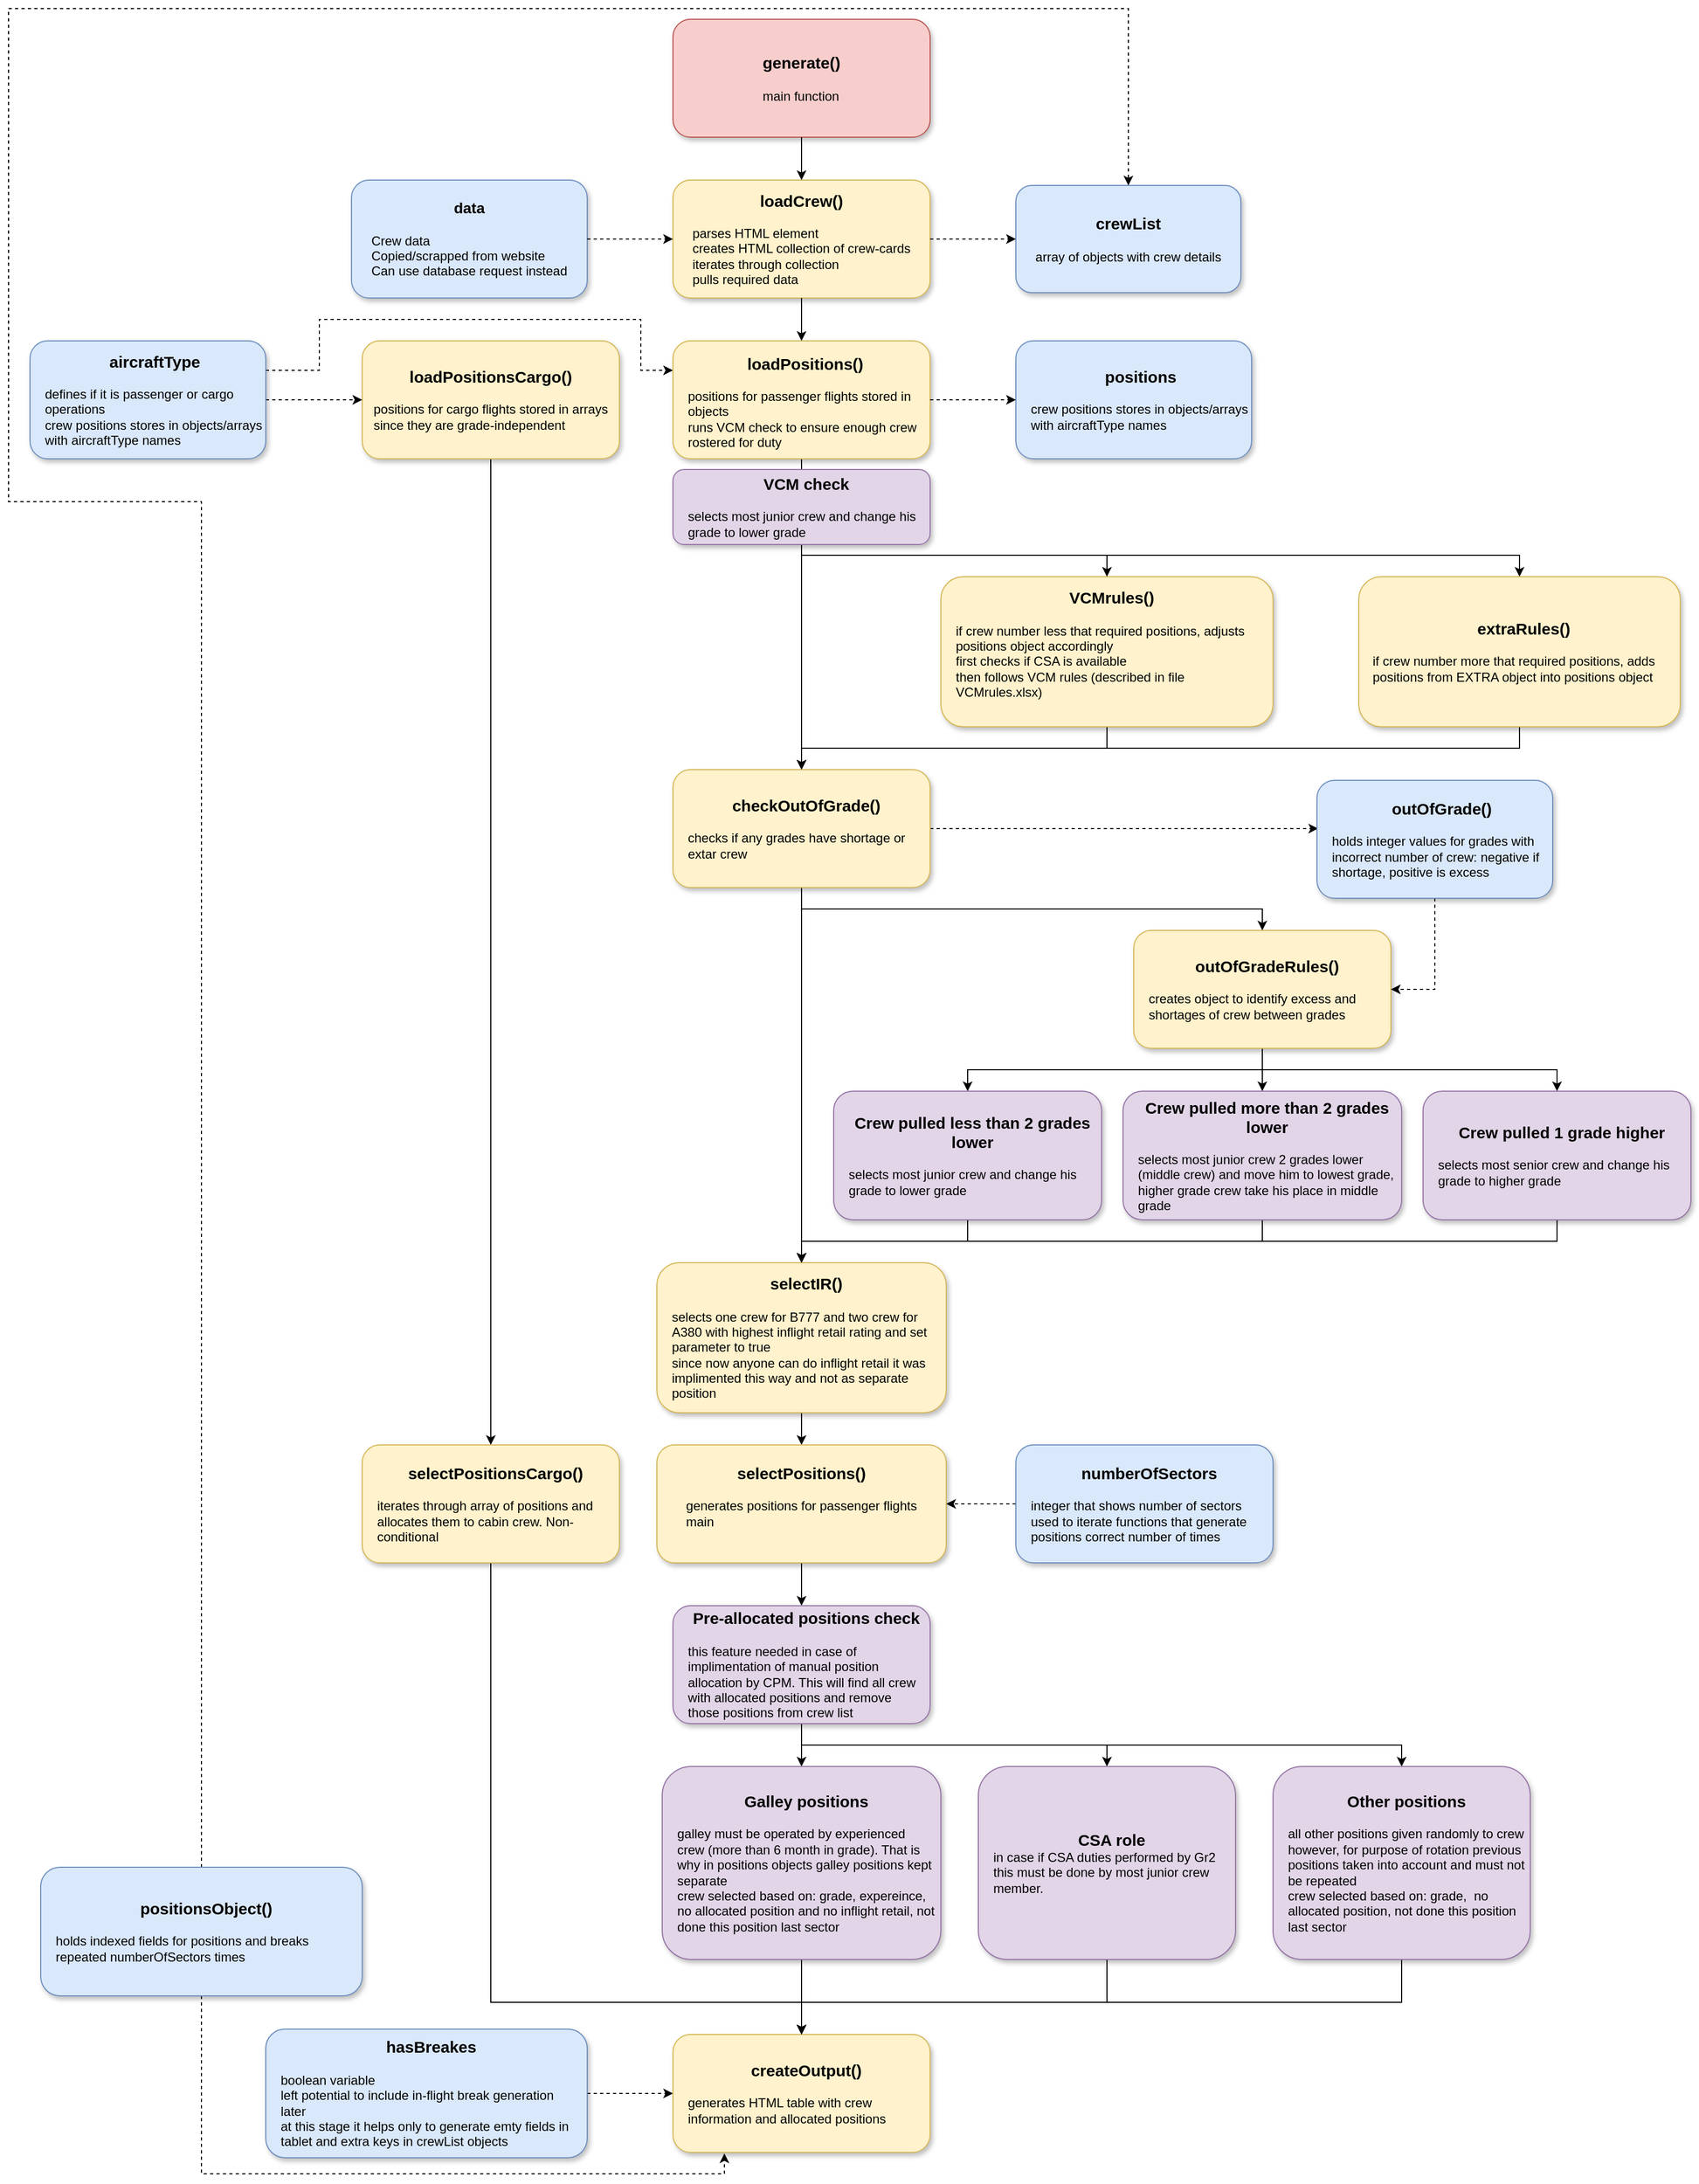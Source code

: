 <mxfile version="14.0.1" type="github">
  <diagram id="ETnIYjaObU7MtxRX93nT" name="Page-1">
    <mxGraphModel dx="3472" dy="1800" grid="1" gridSize="10" guides="1" tooltips="1" connect="1" arrows="1" fold="1" page="1" pageScale="1" pageWidth="827" pageHeight="1169" math="0" shadow="0">
      <root>
        <mxCell id="0" />
        <mxCell id="1" parent="0" />
        <mxCell id="ATyMse0KJxK7ReyLEJo9-71" style="edgeStyle=orthogonalEdgeStyle;rounded=0;orthogonalLoop=1;jettySize=auto;html=1;exitX=0;exitY=0.5;exitDx=0;exitDy=0;entryX=1;entryY=0.5;entryDx=0;entryDy=0;dashed=1;" parent="1" source="8xZN8IJkZUnHKY1eC42l-7" target="ATyMse0KJxK7ReyLEJo9-39" edge="1">
          <mxGeometry relative="1" as="geometry" />
        </mxCell>
        <mxCell id="8xZN8IJkZUnHKY1eC42l-7" value="&lt;font style=&quot;font-size: 15px&quot;&gt;&lt;b&gt;numberOfSectors&lt;/b&gt;&lt;/font&gt;&lt;br&gt;&lt;br&gt;&lt;div style=&quot;text-align: left&quot;&gt;&lt;span&gt;integer that shows number of sectors&lt;/span&gt;&lt;/div&gt;&lt;div style=&quot;text-align: left&quot;&gt;&lt;span&gt;used to iterate functions that generate positions correct number of times&lt;/span&gt;&lt;/div&gt;" style="rounded=1;whiteSpace=wrap;html=1;fillColor=#dae8fc;strokeColor=#6c8ebf;shadow=1;sketch=0;glass=0;spacingLeft=13;spacingRight=4;" parent="1" vertex="1">
          <mxGeometry x="960" y="1360" width="240" height="110" as="geometry" />
        </mxCell>
        <mxCell id="ATyMse0KJxK7ReyLEJo9-79" style="edgeStyle=orthogonalEdgeStyle;rounded=0;orthogonalLoop=1;jettySize=auto;html=1;exitX=1;exitY=0.5;exitDx=0;exitDy=0;entryX=0;entryY=0.5;entryDx=0;entryDy=0;dashed=1;" parent="1" source="8xZN8IJkZUnHKY1eC42l-8" target="ATyMse0KJxK7ReyLEJo9-6" edge="1">
          <mxGeometry relative="1" as="geometry" />
        </mxCell>
        <mxCell id="8xZN8IJkZUnHKY1eC42l-8" value="&lt;font style=&quot;font-size: 15px&quot;&gt;&lt;b&gt;hasBreakes&lt;/b&gt;&lt;/font&gt;&lt;br&gt;&lt;br&gt;&lt;div style=&quot;text-align: left&quot;&gt;&lt;span&gt;boolean variable&lt;/span&gt;&lt;/div&gt;&lt;div style=&quot;text-align: left&quot;&gt;&lt;span&gt;left potential to include in-flight break generation later&lt;/span&gt;&lt;/div&gt;&lt;div style=&quot;text-align: left&quot;&gt;&lt;span&gt;at this stage it helps only to generate emty fields in tablet and extra keys in crewList objects&lt;/span&gt;&lt;/div&gt;" style="rounded=1;whiteSpace=wrap;html=1;fillColor=#dae8fc;strokeColor=#6c8ebf;shadow=1;sketch=0;glass=0;spacingLeft=13;spacingRight=4;" parent="1" vertex="1">
          <mxGeometry x="260" y="1905" width="300" height="120" as="geometry" />
        </mxCell>
        <mxCell id="ATyMse0KJxK7ReyLEJo9-4" style="edgeStyle=orthogonalEdgeStyle;rounded=0;orthogonalLoop=1;jettySize=auto;html=1;exitX=0.5;exitY=1;exitDx=0;exitDy=0;entryX=0.5;entryY=0;entryDx=0;entryDy=0;" parent="1" source="ATyMse0KJxK7ReyLEJo9-1" target="ATyMse0KJxK7ReyLEJo9-2" edge="1">
          <mxGeometry relative="1" as="geometry">
            <Array as="points">
              <mxPoint x="470" y="1360" />
            </Array>
          </mxGeometry>
        </mxCell>
        <mxCell id="ATyMse0KJxK7ReyLEJo9-1" value="&lt;b&gt;&lt;font style=&quot;font-size: 15px&quot;&gt;loadPositionsCargo()&lt;/font&gt;&lt;/b&gt;&lt;br&gt;&lt;br&gt;&lt;div style=&quot;text-align: left&quot;&gt;positions for cargo flights stored in arrays&lt;/div&gt;&lt;div style=&quot;text-align: left&quot;&gt;since they are grade-independent&lt;/div&gt;" style="rounded=1;whiteSpace=wrap;html=1;fillColor=#fff2cc;strokeColor=#d6b656;shadow=1;sketch=0;glass=0;" parent="1" vertex="1">
          <mxGeometry x="350" y="330" width="240" height="110" as="geometry" />
        </mxCell>
        <mxCell id="ATyMse0KJxK7ReyLEJo9-78" style="edgeStyle=orthogonalEdgeStyle;rounded=0;orthogonalLoop=1;jettySize=auto;html=1;exitX=0.5;exitY=1;exitDx=0;exitDy=0;" parent="1" source="ATyMse0KJxK7ReyLEJo9-2" edge="1">
          <mxGeometry relative="1" as="geometry">
            <mxPoint x="760" y="1910" as="targetPoint" />
            <Array as="points">
              <mxPoint x="470" y="1880" />
              <mxPoint x="760" y="1880" />
            </Array>
          </mxGeometry>
        </mxCell>
        <mxCell id="ATyMse0KJxK7ReyLEJo9-2" value="&lt;b&gt;&lt;font style=&quot;font-size: 15px&quot;&gt;selectPositionsCargo()&lt;/font&gt;&lt;/b&gt;&lt;br&gt;&lt;br&gt;&lt;div style=&quot;text-align: left&quot;&gt;iterates through array of positions and allocates them to cabin crew. Non-conditional&lt;/div&gt;" style="rounded=1;whiteSpace=wrap;html=1;fillColor=#fff2cc;strokeColor=#d6b656;shadow=1;sketch=0;glass=0;spacingLeft=13;spacingRight=4;" parent="1" vertex="1">
          <mxGeometry x="350" y="1360" width="240" height="110" as="geometry" />
        </mxCell>
        <mxCell id="ATyMse0KJxK7ReyLEJo9-6" value="&lt;b&gt;&lt;font style=&quot;font-size: 15px&quot;&gt;createOutput()&lt;/font&gt;&lt;/b&gt;&lt;br&gt;&lt;br&gt;&lt;div style=&quot;text-align: left&quot;&gt;generates HTML table with crew information and allocated positions&lt;/div&gt;" style="rounded=1;whiteSpace=wrap;html=1;fillColor=#fff2cc;strokeColor=#d6b656;shadow=1;sketch=0;glass=0;spacingLeft=13;spacingRight=4;" parent="1" vertex="1">
          <mxGeometry x="640" y="1910" width="240" height="110" as="geometry" />
        </mxCell>
        <mxCell id="ATyMse0KJxK7ReyLEJo9-20" style="edgeStyle=orthogonalEdgeStyle;rounded=0;orthogonalLoop=1;jettySize=auto;html=1;exitX=0.5;exitY=1;exitDx=0;exitDy=0;entryX=0.5;entryY=0;entryDx=0;entryDy=0;" parent="1" source="ATyMse0KJxK7ReyLEJo9-8" target="ATyMse0KJxK7ReyLEJo9-18" edge="1">
          <mxGeometry relative="1" as="geometry" />
        </mxCell>
        <mxCell id="ATyMse0KJxK7ReyLEJo9-69" style="edgeStyle=orthogonalEdgeStyle;rounded=0;orthogonalLoop=1;jettySize=auto;html=1;exitX=0.5;exitY=1;exitDx=0;exitDy=0;" parent="1" source="ATyMse0KJxK7ReyLEJo9-17" target="ATyMse0KJxK7ReyLEJo9-18" edge="1">
          <mxGeometry relative="1" as="geometry" />
        </mxCell>
        <mxCell id="ATyMse0KJxK7ReyLEJo9-17" value="&lt;b&gt;&lt;font style=&quot;font-size: 15px&quot;&gt;VCMrules()&lt;/font&gt;&lt;/b&gt;&lt;br&gt;&lt;br&gt;&lt;div style=&quot;text-align: left&quot;&gt;if crew number less that required positions, adjusts positions object accordingly&lt;/div&gt;&lt;div style=&quot;text-align: left&quot;&gt;first checks if CSA is available&lt;/div&gt;&lt;div style=&quot;text-align: left&quot;&gt;then follows VCM rules (described in file VCMrules.xlsx)&lt;/div&gt;&lt;div style=&quot;text-align: left&quot;&gt;&lt;br&gt;&lt;/div&gt;" style="rounded=1;whiteSpace=wrap;html=1;fillColor=#fff2cc;strokeColor=#d6b656;shadow=1;sketch=0;glass=0;spacingLeft=13;spacingRight=4;" parent="1" vertex="1">
          <mxGeometry x="890" y="550" width="310" height="140" as="geometry" />
        </mxCell>
        <mxCell id="ATyMse0KJxK7ReyLEJo9-27" style="edgeStyle=orthogonalEdgeStyle;rounded=0;orthogonalLoop=1;jettySize=auto;html=1;exitX=0.5;exitY=1;exitDx=0;exitDy=0;entryX=0.5;entryY=0;entryDx=0;entryDy=0;" parent="1" source="ATyMse0KJxK7ReyLEJo9-18" target="ATyMse0KJxK7ReyLEJo9-26" edge="1">
          <mxGeometry relative="1" as="geometry" />
        </mxCell>
        <mxCell id="ATyMse0KJxK7ReyLEJo9-28" style="edgeStyle=orthogonalEdgeStyle;rounded=0;orthogonalLoop=1;jettySize=auto;html=1;exitX=0.5;exitY=1;exitDx=0;exitDy=0;entryX=0.5;entryY=0;entryDx=0;entryDy=0;" parent="1" source="ATyMse0KJxK7ReyLEJo9-18" target="ATyMse0KJxK7ReyLEJo9-25" edge="1">
          <mxGeometry relative="1" as="geometry" />
        </mxCell>
        <mxCell id="CFtd2jLp4fMCkzHYG15f-2" style="edgeStyle=orthogonalEdgeStyle;rounded=0;orthogonalLoop=1;jettySize=auto;html=1;exitX=1;exitY=0.5;exitDx=0;exitDy=0;entryX=0.005;entryY=0.409;entryDx=0;entryDy=0;entryPerimeter=0;dashed=1;" edge="1" parent="1" source="ATyMse0KJxK7ReyLEJo9-18" target="CFtd2jLp4fMCkzHYG15f-1">
          <mxGeometry relative="1" as="geometry" />
        </mxCell>
        <mxCell id="ATyMse0KJxK7ReyLEJo9-18" value="&lt;b&gt;&lt;font style=&quot;font-size: 15px&quot;&gt;checkOutOfGrade()&lt;/font&gt;&lt;/b&gt;&lt;br&gt;&lt;br&gt;&lt;div style=&quot;text-align: left&quot;&gt;checks if any grades have shortage or extar crew&lt;/div&gt;" style="rounded=1;whiteSpace=wrap;html=1;fillColor=#fff2cc;strokeColor=#d6b656;shadow=1;sketch=0;glass=0;spacingLeft=13;spacingRight=4;" parent="1" vertex="1">
          <mxGeometry x="640" y="730" width="240" height="110" as="geometry" />
        </mxCell>
        <mxCell id="ATyMse0KJxK7ReyLEJo9-70" style="edgeStyle=orthogonalEdgeStyle;rounded=0;orthogonalLoop=1;jettySize=auto;html=1;exitX=0.5;exitY=1;exitDx=0;exitDy=0;entryX=0.5;entryY=0;entryDx=0;entryDy=0;" parent="1" source="ATyMse0KJxK7ReyLEJo9-19" target="ATyMse0KJxK7ReyLEJo9-18" edge="1">
          <mxGeometry relative="1" as="geometry" />
        </mxCell>
        <mxCell id="ATyMse0KJxK7ReyLEJo9-19" value="&lt;b&gt;&lt;font style=&quot;font-size: 15px&quot;&gt;extraRules()&lt;/font&gt;&lt;/b&gt;&lt;br&gt;&lt;br&gt;&lt;div style=&quot;text-align: left&quot;&gt;if crew number more that required positions, adds positions from EXTRA object into positions object&lt;/div&gt;" style="rounded=1;whiteSpace=wrap;html=1;fillColor=#fff2cc;strokeColor=#d6b656;shadow=1;sketch=0;glass=0;spacingLeft=12;spacingRight=4;" parent="1" vertex="1">
          <mxGeometry x="1280" y="550" width="300" height="140" as="geometry" />
        </mxCell>
        <mxCell id="ATyMse0KJxK7ReyLEJo9-32" style="edgeStyle=orthogonalEdgeStyle;rounded=0;orthogonalLoop=1;jettySize=auto;html=1;exitX=0.5;exitY=1;exitDx=0;exitDy=0;entryX=0.5;entryY=0;entryDx=0;entryDy=0;" parent="1" source="ATyMse0KJxK7ReyLEJo9-25" target="ATyMse0KJxK7ReyLEJo9-30" edge="1">
          <mxGeometry relative="1" as="geometry" />
        </mxCell>
        <mxCell id="ATyMse0KJxK7ReyLEJo9-33" style="edgeStyle=orthogonalEdgeStyle;rounded=0;orthogonalLoop=1;jettySize=auto;html=1;exitX=0.5;exitY=1;exitDx=0;exitDy=0;entryX=0.5;entryY=0;entryDx=0;entryDy=0;" parent="1" source="ATyMse0KJxK7ReyLEJo9-25" target="ATyMse0KJxK7ReyLEJo9-29" edge="1">
          <mxGeometry relative="1" as="geometry" />
        </mxCell>
        <mxCell id="ATyMse0KJxK7ReyLEJo9-34" style="edgeStyle=orthogonalEdgeStyle;rounded=0;orthogonalLoop=1;jettySize=auto;html=1;exitX=0.5;exitY=1;exitDx=0;exitDy=0;entryX=0.5;entryY=0;entryDx=0;entryDy=0;" parent="1" source="ATyMse0KJxK7ReyLEJo9-25" target="ATyMse0KJxK7ReyLEJo9-31" edge="1">
          <mxGeometry relative="1" as="geometry" />
        </mxCell>
        <mxCell id="ATyMse0KJxK7ReyLEJo9-25" value="&lt;b&gt;&lt;font style=&quot;font-size: 15px&quot;&gt;outOfGradeRules()&lt;/font&gt;&lt;/b&gt;&lt;br&gt;&lt;br&gt;&lt;div style=&quot;text-align: left&quot;&gt;creates object to identify excess and shortages of crew between grades&lt;/div&gt;" style="rounded=1;whiteSpace=wrap;html=1;fillColor=#fff2cc;strokeColor=#d6b656;shadow=1;sketch=0;glass=0;spacingLeft=13;spacingRight=4;" parent="1" vertex="1">
          <mxGeometry x="1070" y="880" width="240" height="110" as="geometry" />
        </mxCell>
        <mxCell id="ATyMse0KJxK7ReyLEJo9-45" style="edgeStyle=orthogonalEdgeStyle;rounded=0;orthogonalLoop=1;jettySize=auto;html=1;exitX=0.5;exitY=1;exitDx=0;exitDy=0;entryX=0.5;entryY=0;entryDx=0;entryDy=0;" parent="1" source="ATyMse0KJxK7ReyLEJo9-26" target="ATyMse0KJxK7ReyLEJo9-39" edge="1">
          <mxGeometry relative="1" as="geometry" />
        </mxCell>
        <mxCell id="ATyMse0KJxK7ReyLEJo9-26" value="&lt;b&gt;&lt;font style=&quot;font-size: 15px&quot;&gt;selectIR()&lt;/font&gt;&lt;/b&gt;&lt;br&gt;&lt;br&gt;&lt;div style=&quot;text-align: left&quot;&gt;selects one crew for B777 and two crew for A380 with highest inflight retail rating and set parameter to true&amp;nbsp;&lt;/div&gt;&lt;div style=&quot;text-align: left&quot;&gt;since now anyone can do inflight retail it was implimented this way and not as separate position&lt;/div&gt;" style="rounded=1;whiteSpace=wrap;html=1;fillColor=#fff2cc;strokeColor=#d6b656;shadow=1;sketch=0;glass=0;spacingLeft=13;spacingRight=4;" parent="1" vertex="1">
          <mxGeometry x="625" y="1190" width="270" height="140" as="geometry" />
        </mxCell>
        <mxCell id="ATyMse0KJxK7ReyLEJo9-38" style="edgeStyle=orthogonalEdgeStyle;rounded=0;orthogonalLoop=1;jettySize=auto;html=1;exitX=0.5;exitY=1;exitDx=0;exitDy=0;entryX=0.5;entryY=0;entryDx=0;entryDy=0;" parent="1" source="ATyMse0KJxK7ReyLEJo9-29" target="ATyMse0KJxK7ReyLEJo9-26" edge="1">
          <mxGeometry relative="1" as="geometry" />
        </mxCell>
        <mxCell id="ATyMse0KJxK7ReyLEJo9-29" value="&lt;b style=&quot;font-size: 15px&quot;&gt;Crew pulled 1 grade higher&lt;/b&gt;&lt;br&gt;&lt;br&gt;&lt;div style=&quot;text-align: left&quot;&gt;selects most senior crew and change his grade to higher grade&lt;/div&gt;" style="rounded=1;whiteSpace=wrap;html=1;fillColor=#e1d5e7;strokeColor=#9673a6;shadow=1;sketch=0;glass=0;spacingLeft=13;spacingRight=4;" parent="1" vertex="1">
          <mxGeometry x="1340" y="1030" width="250" height="120" as="geometry" />
        </mxCell>
        <mxCell id="ATyMse0KJxK7ReyLEJo9-37" style="edgeStyle=orthogonalEdgeStyle;rounded=0;orthogonalLoop=1;jettySize=auto;html=1;exitX=0.5;exitY=1;exitDx=0;exitDy=0;entryX=0.5;entryY=0;entryDx=0;entryDy=0;" parent="1" source="ATyMse0KJxK7ReyLEJo9-30" target="ATyMse0KJxK7ReyLEJo9-26" edge="1">
          <mxGeometry relative="1" as="geometry" />
        </mxCell>
        <mxCell id="ATyMse0KJxK7ReyLEJo9-30" value="&lt;b style=&quot;font-size: 15px&quot;&gt;Crew pulled more than 2 grades lower&lt;/b&gt;&lt;br&gt;&lt;br&gt;&lt;div style=&quot;text-align: left&quot;&gt;selects most junior crew 2 grades lower (middle crew) and move him to lowest grade, higher grade crew take his place in middle grade&lt;/div&gt;" style="rounded=1;whiteSpace=wrap;html=1;fillColor=#e1d5e7;strokeColor=#9673a6;shadow=1;sketch=0;glass=0;spacingLeft=13;spacingRight=4;" parent="1" vertex="1">
          <mxGeometry x="1060" y="1030" width="260" height="120" as="geometry" />
        </mxCell>
        <mxCell id="ATyMse0KJxK7ReyLEJo9-35" style="edgeStyle=orthogonalEdgeStyle;rounded=0;orthogonalLoop=1;jettySize=auto;html=1;exitX=0.5;exitY=1;exitDx=0;exitDy=0;" parent="1" source="ATyMse0KJxK7ReyLEJo9-31" target="ATyMse0KJxK7ReyLEJo9-26" edge="1">
          <mxGeometry relative="1" as="geometry" />
        </mxCell>
        <mxCell id="ATyMse0KJxK7ReyLEJo9-31" value="&lt;span style=&quot;font-size: 15px&quot;&gt;&lt;b&gt;Crew pulled less than 2 grades lower&lt;/b&gt;&lt;/span&gt;&lt;br&gt;&lt;br&gt;&lt;div style=&quot;text-align: left&quot;&gt;selects most junior crew and change his grade to lower grade&lt;/div&gt;" style="rounded=1;whiteSpace=wrap;html=1;fillColor=#e1d5e7;strokeColor=#9673a6;shadow=1;sketch=0;glass=0;spacingLeft=13;spacingRight=4;" parent="1" vertex="1">
          <mxGeometry x="790" y="1030" width="250" height="120" as="geometry" />
        </mxCell>
        <mxCell id="ATyMse0KJxK7ReyLEJo9-46" style="edgeStyle=orthogonalEdgeStyle;rounded=0;orthogonalLoop=1;jettySize=auto;html=1;exitX=0.5;exitY=1;exitDx=0;exitDy=0;entryX=0.5;entryY=0;entryDx=0;entryDy=0;" parent="1" source="ATyMse0KJxK7ReyLEJo9-39" target="ATyMse0KJxK7ReyLEJo9-40" edge="1">
          <mxGeometry relative="1" as="geometry" />
        </mxCell>
        <mxCell id="ATyMse0KJxK7ReyLEJo9-39" value="&lt;b&gt;&lt;font style=&quot;font-size: 15px&quot;&gt;selectPositions()&lt;/font&gt;&lt;/b&gt;&lt;br&gt;&lt;br&gt;&lt;div style=&quot;text-align: left&quot;&gt;generates positions for passenger flights&lt;/div&gt;&lt;div style=&quot;text-align: left&quot;&gt;main&lt;/div&gt;&lt;div style=&quot;text-align: left&quot;&gt;&lt;br&gt;&lt;/div&gt;" style="rounded=1;whiteSpace=wrap;html=1;fillColor=#fff2cc;strokeColor=#d6b656;shadow=1;sketch=0;glass=0;" parent="1" vertex="1">
          <mxGeometry x="625" y="1360" width="270" height="110" as="geometry" />
        </mxCell>
        <mxCell id="ATyMse0KJxK7ReyLEJo9-48" style="edgeStyle=orthogonalEdgeStyle;rounded=0;orthogonalLoop=1;jettySize=auto;html=1;exitX=0.5;exitY=1;exitDx=0;exitDy=0;" parent="1" source="ATyMse0KJxK7ReyLEJo9-40" target="ATyMse0KJxK7ReyLEJo9-42" edge="1">
          <mxGeometry relative="1" as="geometry" />
        </mxCell>
        <mxCell id="ATyMse0KJxK7ReyLEJo9-49" style="edgeStyle=orthogonalEdgeStyle;rounded=0;orthogonalLoop=1;jettySize=auto;html=1;exitX=0.5;exitY=1;exitDx=0;exitDy=0;" parent="1" source="ATyMse0KJxK7ReyLEJo9-40" target="ATyMse0KJxK7ReyLEJo9-44" edge="1">
          <mxGeometry relative="1" as="geometry" />
        </mxCell>
        <mxCell id="ATyMse0KJxK7ReyLEJo9-50" style="edgeStyle=orthogonalEdgeStyle;rounded=0;orthogonalLoop=1;jettySize=auto;html=1;exitX=0.5;exitY=1;exitDx=0;exitDy=0;" parent="1" source="ATyMse0KJxK7ReyLEJo9-40" target="ATyMse0KJxK7ReyLEJo9-43" edge="1">
          <mxGeometry relative="1" as="geometry" />
        </mxCell>
        <mxCell id="ATyMse0KJxK7ReyLEJo9-40" value="&lt;span style=&quot;font-size: 15px&quot;&gt;&lt;b&gt;Pre-allocated positions check&lt;/b&gt;&lt;/span&gt;&lt;br&gt;&lt;br&gt;&lt;div style=&quot;text-align: left&quot;&gt;this feature needed in case of implimentation of manual position allocation by CPM. This will find all crew with allocated positions and remove those positions from crew list&lt;/div&gt;" style="rounded=1;whiteSpace=wrap;html=1;fillColor=#e1d5e7;strokeColor=#9673a6;shadow=1;sketch=0;glass=0;spacingLeft=13;spacingRight=4;" parent="1" vertex="1">
          <mxGeometry x="640" y="1510" width="240" height="110" as="geometry" />
        </mxCell>
        <mxCell id="ATyMse0KJxK7ReyLEJo9-77" style="edgeStyle=orthogonalEdgeStyle;rounded=0;orthogonalLoop=1;jettySize=auto;html=1;exitX=0.5;exitY=1;exitDx=0;exitDy=0;" parent="1" source="ATyMse0KJxK7ReyLEJo9-42" target="ATyMse0KJxK7ReyLEJo9-6" edge="1">
          <mxGeometry relative="1" as="geometry" />
        </mxCell>
        <mxCell id="ATyMse0KJxK7ReyLEJo9-42" value="&lt;span style=&quot;font-size: 15px&quot;&gt;&lt;b&gt;Galley positions&lt;/b&gt;&lt;/span&gt;&lt;br&gt;&lt;br&gt;&lt;div style=&quot;text-align: left&quot;&gt;galley must be operated by experienced crew (more than 6 month in grade). That is why in positions objects galley positions kept separate&lt;/div&gt;&lt;div style=&quot;text-align: left&quot;&gt;crew selected based on: grade, expereince, no allocated position and no inflight retail, not done this position last sector&lt;/div&gt;" style="rounded=1;whiteSpace=wrap;html=1;fillColor=#e1d5e7;strokeColor=#9673a6;shadow=1;sketch=0;glass=0;spacingLeft=13;spacingRight=4;" parent="1" vertex="1">
          <mxGeometry x="630" y="1660" width="260" height="180" as="geometry" />
        </mxCell>
        <mxCell id="ATyMse0KJxK7ReyLEJo9-73" style="edgeStyle=orthogonalEdgeStyle;rounded=0;orthogonalLoop=1;jettySize=auto;html=1;exitX=0.5;exitY=1;exitDx=0;exitDy=0;" parent="1" source="ATyMse0KJxK7ReyLEJo9-43" edge="1">
          <mxGeometry relative="1" as="geometry">
            <mxPoint x="760" y="1910" as="targetPoint" />
            <Array as="points">
              <mxPoint x="1045" y="1880" />
              <mxPoint x="760" y="1880" />
            </Array>
          </mxGeometry>
        </mxCell>
        <mxCell id="ATyMse0KJxK7ReyLEJo9-43" value="&lt;span style=&quot;font-size: 15px&quot;&gt;&lt;b&gt;CSA role&lt;/b&gt;&lt;/span&gt;&lt;br&gt;&lt;div style=&quot;text-align: left&quot;&gt;in case if CSA duties performed by Gr2 this must be done by most junior crew member.&amp;nbsp;&lt;/div&gt;" style="rounded=1;whiteSpace=wrap;html=1;fillColor=#e1d5e7;strokeColor=#9673a6;shadow=1;sketch=0;glass=0;spacingLeft=13;spacingRight=4;" parent="1" vertex="1">
          <mxGeometry x="925" y="1660" width="240" height="180" as="geometry" />
        </mxCell>
        <mxCell id="ATyMse0KJxK7ReyLEJo9-74" style="edgeStyle=orthogonalEdgeStyle;rounded=0;orthogonalLoop=1;jettySize=auto;html=1;exitX=0.5;exitY=1;exitDx=0;exitDy=0;" parent="1" source="ATyMse0KJxK7ReyLEJo9-44" edge="1">
          <mxGeometry relative="1" as="geometry">
            <mxPoint x="760" y="1910" as="targetPoint" />
            <Array as="points">
              <mxPoint x="1320" y="1880" />
              <mxPoint x="760" y="1880" />
            </Array>
          </mxGeometry>
        </mxCell>
        <mxCell id="ATyMse0KJxK7ReyLEJo9-44" value="&lt;span style=&quot;font-size: 15px&quot;&gt;&lt;b&gt;Other positions&lt;/b&gt;&lt;/span&gt;&lt;br&gt;&lt;br&gt;&lt;div style=&quot;text-align: left&quot;&gt;all other positions given randomly to crew&lt;/div&gt;&lt;div style=&quot;text-align: left&quot;&gt;however, for purpose of rotation previous positions taken into account and must not be repeated&lt;/div&gt;&lt;div style=&quot;text-align: left&quot;&gt;crew selected based on: grade,&amp;nbsp; no allocated position, not done this position last sector&lt;br&gt;&lt;/div&gt;" style="rounded=1;whiteSpace=wrap;html=1;fillColor=#e1d5e7;strokeColor=#9673a6;shadow=1;sketch=0;glass=0;spacingLeft=13;spacingRight=4;" parent="1" vertex="1">
          <mxGeometry x="1200" y="1660" width="240" height="180" as="geometry" />
        </mxCell>
        <mxCell id="R6uW-cTtfw_yqcMVj63M-1" value="&lt;b&gt;&lt;font style=&quot;font-size: 14px&quot;&gt;data&lt;/font&gt;&lt;/b&gt;&lt;br&gt;&lt;br&gt;&lt;div style=&quot;text-align: left&quot;&gt;&lt;span&gt;Crew data&lt;/span&gt;&lt;/div&gt;&lt;div style=&quot;text-align: left&quot;&gt;&lt;span&gt;Copied/scrapped from website&lt;/span&gt;&lt;/div&gt;&lt;div style=&quot;text-align: left&quot;&gt;&lt;span&gt;Can use database request instead&lt;/span&gt;&lt;/div&gt;" style="rounded=1;whiteSpace=wrap;html=1;fillColor=#dae8fc;strokeColor=#6c8ebf;shadow=1;sketch=0;glass=0;" parent="1" vertex="1">
          <mxGeometry x="340" y="180" width="220" height="110" as="geometry" />
        </mxCell>
        <mxCell id="8xZN8IJkZUnHKY1eC42l-4" value="&lt;b&gt;&lt;font style=&quot;font-size: 15px&quot;&gt;loadCrew()&lt;/font&gt;&lt;/b&gt;&lt;br&gt;&lt;br&gt;&lt;div style=&quot;text-align: left&quot;&gt;&lt;span&gt;parses HTML element&lt;/span&gt;&lt;/div&gt;&lt;span&gt;&lt;div style=&quot;text-align: left&quot;&gt;&lt;span&gt;creates HTML collection of crew-cards&lt;/span&gt;&lt;/div&gt;&lt;/span&gt;&lt;span&gt;&lt;div style=&quot;text-align: left&quot;&gt;&lt;span&gt;iterates through collection&lt;/span&gt;&lt;/div&gt;&lt;/span&gt;&lt;div style=&quot;text-align: left&quot;&gt;&lt;span&gt;pulls required data&lt;/span&gt;&lt;/div&gt;" style="rounded=1;whiteSpace=wrap;html=1;fillColor=#fff2cc;strokeColor=#d6b656;shadow=1;sketch=0;glass=0;" parent="1" vertex="1">
          <mxGeometry x="640" y="180" width="240" height="110" as="geometry" />
        </mxCell>
        <mxCell id="8xZN8IJkZUnHKY1eC42l-5" value="&lt;font style=&quot;font-size: 15px&quot;&gt;&lt;b&gt;crewList&lt;/b&gt;&lt;/font&gt;&lt;br&gt;&lt;br&gt;array of objects with crew details" style="rounded=1;whiteSpace=wrap;html=1;fillColor=#dae8fc;strokeColor=#6c8ebf;shadow=1;sketch=0;glass=0;" parent="1" vertex="1">
          <mxGeometry x="960" y="185" width="210" height="100" as="geometry" />
        </mxCell>
        <mxCell id="ATyMse0KJxK7ReyLEJo9-61" style="edgeStyle=orthogonalEdgeStyle;rounded=0;orthogonalLoop=1;jettySize=auto;html=1;exitX=1;exitY=0.5;exitDx=0;exitDy=0;entryX=0;entryY=0.5;entryDx=0;entryDy=0;dashed=1;" parent="1" source="8xZN8IJkZUnHKY1eC42l-6" target="ATyMse0KJxK7ReyLEJo9-1" edge="1">
          <mxGeometry relative="1" as="geometry" />
        </mxCell>
        <mxCell id="ATyMse0KJxK7ReyLEJo9-63" style="edgeStyle=orthogonalEdgeStyle;rounded=0;orthogonalLoop=1;jettySize=auto;html=1;exitX=1;exitY=0.25;exitDx=0;exitDy=0;entryX=0;entryY=0.25;entryDx=0;entryDy=0;dashed=1;" parent="1" source="8xZN8IJkZUnHKY1eC42l-6" target="ATyMse0KJxK7ReyLEJo9-8" edge="1">
          <mxGeometry relative="1" as="geometry">
            <Array as="points">
              <mxPoint x="310" y="358" />
              <mxPoint x="310" y="310" />
              <mxPoint x="610" y="310" />
              <mxPoint x="610" y="358" />
            </Array>
          </mxGeometry>
        </mxCell>
        <mxCell id="8xZN8IJkZUnHKY1eC42l-6" value="&lt;font style=&quot;font-size: 15px&quot;&gt;&lt;b&gt;aircraftType&lt;/b&gt;&lt;/font&gt;&lt;br&gt;&lt;br&gt;&lt;div style=&quot;text-align: left&quot;&gt;&lt;span&gt;defines if it is passenger or cargo operations&lt;/span&gt;&lt;/div&gt;&lt;div style=&quot;text-align: left&quot;&gt;&lt;span&gt;crew positions stores in objects/arrays with aircraftType names&lt;/span&gt;&lt;/div&gt;" style="rounded=1;whiteSpace=wrap;html=1;fillColor=#dae8fc;strokeColor=#6c8ebf;shadow=1;sketch=0;glass=0;spacingLeft=13;" parent="1" vertex="1">
          <mxGeometry x="40" y="330" width="220" height="110" as="geometry" />
        </mxCell>
        <mxCell id="8xZN8IJkZUnHKY1eC42l-9" value="&lt;b&gt;&lt;font style=&quot;font-size: 15px&quot;&gt;generate()&lt;/font&gt;&lt;/b&gt;&lt;br&gt;&lt;br&gt;&lt;div style=&quot;text-align: left&quot;&gt;main function&lt;/div&gt;" style="rounded=1;whiteSpace=wrap;html=1;fillColor=#f8cecc;strokeColor=#b85450;shadow=1;sketch=0;glass=0;" parent="1" vertex="1">
          <mxGeometry x="640" y="30" width="240" height="110" as="geometry" />
        </mxCell>
        <mxCell id="ATyMse0KJxK7ReyLEJo9-64" style="edgeStyle=orthogonalEdgeStyle;rounded=0;orthogonalLoop=1;jettySize=auto;html=1;exitX=0.5;exitY=1;exitDx=0;exitDy=0;" parent="1" source="ATyMse0KJxK7ReyLEJo9-8" target="ATyMse0KJxK7ReyLEJo9-17" edge="1">
          <mxGeometry relative="1" as="geometry">
            <Array as="points">
              <mxPoint x="760" y="530" />
              <mxPoint x="1045" y="530" />
            </Array>
          </mxGeometry>
        </mxCell>
        <mxCell id="ATyMse0KJxK7ReyLEJo9-65" style="edgeStyle=orthogonalEdgeStyle;rounded=0;orthogonalLoop=1;jettySize=auto;html=1;exitX=0.5;exitY=1;exitDx=0;exitDy=0;entryX=0.5;entryY=0;entryDx=0;entryDy=0;" parent="1" source="ATyMse0KJxK7ReyLEJo9-8" target="ATyMse0KJxK7ReyLEJo9-19" edge="1">
          <mxGeometry relative="1" as="geometry">
            <Array as="points">
              <mxPoint x="760" y="530" />
              <mxPoint x="1430" y="530" />
            </Array>
          </mxGeometry>
        </mxCell>
        <mxCell id="ATyMse0KJxK7ReyLEJo9-8" value="&lt;b&gt;&lt;font style=&quot;font-size: 15px&quot;&gt;loadPositions()&lt;/font&gt;&lt;/b&gt;&lt;br&gt;&lt;br&gt;&lt;div style=&quot;text-align: left&quot;&gt;positions for passenger flights stored in objects&lt;/div&gt;&lt;div style=&quot;text-align: left&quot;&gt;runs VCM check to ensure enough crew rostered for duty&lt;/div&gt;" style="rounded=1;html=1;fillColor=#fff2cc;strokeColor=#d6b656;shadow=1;sketch=0;glass=0;whiteSpace=wrap;spacingTop=3;spacingLeft=13;spacingRight=6;" parent="1" vertex="1">
          <mxGeometry x="640" y="330" width="240" height="110" as="geometry" />
        </mxCell>
        <mxCell id="ATyMse0KJxK7ReyLEJo9-41" value="&lt;span style=&quot;font-size: 15px&quot;&gt;&lt;b&gt;VCM check&lt;/b&gt;&lt;/span&gt;&lt;br&gt;&lt;br&gt;&lt;div style=&quot;text-align: left&quot;&gt;selects most junior crew and change his grade to lower grade&lt;/div&gt;" style="rounded=1;whiteSpace=wrap;html=1;fillColor=#e1d5e7;strokeColor=#9673a6;shadow=1;sketch=0;glass=0;spacingLeft=13;spacingRight=4;" parent="1" vertex="1">
          <mxGeometry x="640" y="450" width="240" height="70" as="geometry" />
        </mxCell>
        <mxCell id="ATyMse0KJxK7ReyLEJo9-58" value="&lt;font style=&quot;font-size: 15px&quot;&gt;&lt;b&gt;positions&lt;/b&gt;&lt;/font&gt;&lt;br&gt;&lt;br&gt;&lt;div style=&quot;text-align: left&quot;&gt;&lt;span&gt;crew positions stores in objects/arrays with aircraftType names&lt;/span&gt;&lt;br&gt;&lt;/div&gt;" style="rounded=1;whiteSpace=wrap;html=1;fillColor=#dae8fc;strokeColor=#6c8ebf;shadow=1;sketch=0;glass=0;spacingLeft=13;" parent="1" vertex="1">
          <mxGeometry x="960" y="330" width="220" height="110" as="geometry" />
        </mxCell>
        <mxCell id="ATyMse0KJxK7ReyLEJo9-55" style="edgeStyle=orthogonalEdgeStyle;rounded=0;orthogonalLoop=1;jettySize=auto;html=1;exitX=1;exitY=0.5;exitDx=0;exitDy=0;entryX=0;entryY=0.5;entryDx=0;entryDy=0;dashed=1;" parent="1" source="R6uW-cTtfw_yqcMVj63M-1" target="8xZN8IJkZUnHKY1eC42l-4" edge="1">
          <mxGeometry x="330" y="30" as="geometry" />
        </mxCell>
        <mxCell id="ATyMse0KJxK7ReyLEJo9-56" style="edgeStyle=orthogonalEdgeStyle;rounded=0;orthogonalLoop=1;jettySize=auto;html=1;exitX=1;exitY=0.5;exitDx=0;exitDy=0;entryX=0;entryY=0.5;entryDx=0;entryDy=0;dashed=1;" parent="1" source="8xZN8IJkZUnHKY1eC42l-4" target="8xZN8IJkZUnHKY1eC42l-5" edge="1">
          <mxGeometry x="330" y="30" as="geometry" />
        </mxCell>
        <mxCell id="ATyMse0KJxK7ReyLEJo9-13" style="edgeStyle=orthogonalEdgeStyle;rounded=0;orthogonalLoop=1;jettySize=auto;html=1;exitX=0.5;exitY=1;exitDx=0;exitDy=0;entryX=0.5;entryY=0;entryDx=0;entryDy=0;" parent="1" source="8xZN8IJkZUnHKY1eC42l-9" target="8xZN8IJkZUnHKY1eC42l-4" edge="1">
          <mxGeometry x="330" y="30" as="geometry" />
        </mxCell>
        <mxCell id="ATyMse0KJxK7ReyLEJo9-15" style="edgeStyle=orthogonalEdgeStyle;rounded=0;orthogonalLoop=1;jettySize=auto;html=1;exitX=0.5;exitY=1;exitDx=0;exitDy=0;" parent="1" source="8xZN8IJkZUnHKY1eC42l-4" target="ATyMse0KJxK7ReyLEJo9-8" edge="1">
          <mxGeometry x="330" y="30" as="geometry" />
        </mxCell>
        <mxCell id="ATyMse0KJxK7ReyLEJo9-59" style="edgeStyle=orthogonalEdgeStyle;rounded=0;orthogonalLoop=1;jettySize=auto;html=1;exitX=1;exitY=0.5;exitDx=0;exitDy=0;entryX=0;entryY=0.5;entryDx=0;entryDy=0;dashed=1;" parent="1" source="ATyMse0KJxK7ReyLEJo9-8" target="ATyMse0KJxK7ReyLEJo9-58" edge="1">
          <mxGeometry x="330" y="30" as="geometry" />
        </mxCell>
        <mxCell id="CFtd2jLp4fMCkzHYG15f-3" style="edgeStyle=orthogonalEdgeStyle;rounded=0;orthogonalLoop=1;jettySize=auto;html=1;exitX=0.5;exitY=1;exitDx=0;exitDy=0;entryX=1;entryY=0.5;entryDx=0;entryDy=0;dashed=1;" edge="1" parent="1" source="CFtd2jLp4fMCkzHYG15f-1" target="ATyMse0KJxK7ReyLEJo9-25">
          <mxGeometry relative="1" as="geometry" />
        </mxCell>
        <mxCell id="CFtd2jLp4fMCkzHYG15f-1" value="&lt;font style=&quot;font-size: 15px&quot;&gt;&lt;b&gt;outOfGrade()&lt;/b&gt;&lt;/font&gt;&lt;br&gt;&lt;br&gt;&lt;div style=&quot;text-align: left&quot;&gt;&lt;span&gt;holds integer values for grades with incorrect number of crew: negative if shortage, positive is excess&lt;/span&gt;&lt;br&gt;&lt;/div&gt;" style="rounded=1;whiteSpace=wrap;html=1;fillColor=#dae8fc;strokeColor=#6c8ebf;shadow=1;sketch=0;glass=0;spacingLeft=13;" vertex="1" parent="1">
          <mxGeometry x="1241" y="740" width="220" height="110" as="geometry" />
        </mxCell>
        <mxCell id="CFtd2jLp4fMCkzHYG15f-5" style="edgeStyle=orthogonalEdgeStyle;rounded=0;orthogonalLoop=1;jettySize=auto;html=1;exitX=0.5;exitY=1;exitDx=0;exitDy=0;entryX=0.2;entryY=1.009;entryDx=0;entryDy=0;entryPerimeter=0;dashed=1;" edge="1" parent="1" source="CFtd2jLp4fMCkzHYG15f-4" target="ATyMse0KJxK7ReyLEJo9-6">
          <mxGeometry relative="1" as="geometry" />
        </mxCell>
        <mxCell id="CFtd2jLp4fMCkzHYG15f-6" style="edgeStyle=orthogonalEdgeStyle;rounded=0;orthogonalLoop=1;jettySize=auto;html=1;exitX=0.5;exitY=0;exitDx=0;exitDy=0;entryX=0.5;entryY=0;entryDx=0;entryDy=0;dashed=1;" edge="1" parent="1" source="CFtd2jLp4fMCkzHYG15f-4" target="8xZN8IJkZUnHKY1eC42l-5">
          <mxGeometry relative="1" as="geometry">
            <Array as="points">
              <mxPoint x="200" y="480" />
              <mxPoint x="20" y="480" />
              <mxPoint x="20" y="20" />
              <mxPoint x="1065" y="20" />
            </Array>
          </mxGeometry>
        </mxCell>
        <mxCell id="CFtd2jLp4fMCkzHYG15f-4" value="&lt;font style=&quot;font-size: 15px&quot;&gt;&lt;b&gt;positionsObject()&lt;/b&gt;&lt;/font&gt;&lt;br&gt;&lt;br&gt;&lt;div style=&quot;text-align: left&quot;&gt;holds indexed fields for positions and breaks repeated numberOfSectors times&lt;/div&gt;" style="rounded=1;whiteSpace=wrap;html=1;fillColor=#dae8fc;strokeColor=#6c8ebf;shadow=1;sketch=0;glass=0;spacingLeft=13;spacingRight=4;" vertex="1" parent="1">
          <mxGeometry x="50" y="1754" width="300" height="120" as="geometry" />
        </mxCell>
      </root>
    </mxGraphModel>
  </diagram>
</mxfile>
